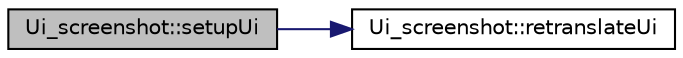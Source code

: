 digraph G
{
  edge [fontname="Helvetica",fontsize="10",labelfontname="Helvetica",labelfontsize="10"];
  node [fontname="Helvetica",fontsize="10",shape=record];
  rankdir=LR;
  Node1 [label="Ui_screenshot::setupUi",height=0.2,width=0.4,color="black", fillcolor="grey75", style="filled" fontcolor="black"];
  Node1 -> Node2 [color="midnightblue",fontsize="10",style="solid"];
  Node2 [label="Ui_screenshot::retranslateUi",height=0.2,width=0.4,color="black", fillcolor="white", style="filled",URL="$classUi__screenshot.html#afefaa506ec424c6c481a953afea4187e"];
}
